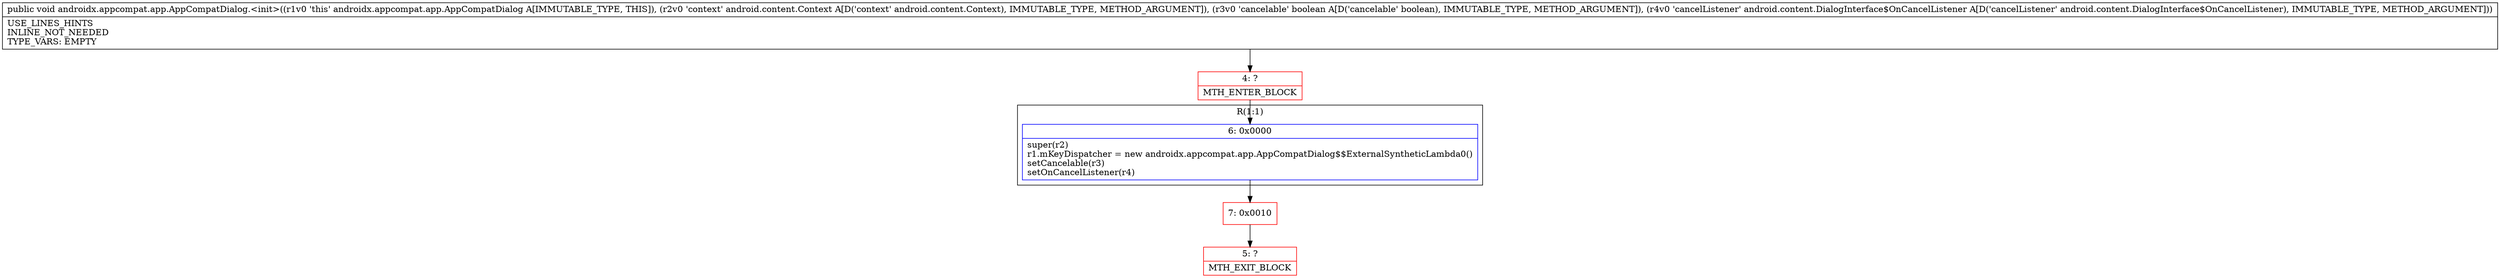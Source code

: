 digraph "CFG forandroidx.appcompat.app.AppCompatDialog.\<init\>(Landroid\/content\/Context;ZLandroid\/content\/DialogInterface$OnCancelListener;)V" {
subgraph cluster_Region_1079093255 {
label = "R(1:1)";
node [shape=record,color=blue];
Node_6 [shape=record,label="{6\:\ 0x0000|super(r2)\lr1.mKeyDispatcher = new androidx.appcompat.app.AppCompatDialog$$ExternalSyntheticLambda0()\lsetCancelable(r3)\lsetOnCancelListener(r4)\l}"];
}
Node_4 [shape=record,color=red,label="{4\:\ ?|MTH_ENTER_BLOCK\l}"];
Node_7 [shape=record,color=red,label="{7\:\ 0x0010}"];
Node_5 [shape=record,color=red,label="{5\:\ ?|MTH_EXIT_BLOCK\l}"];
MethodNode[shape=record,label="{public void androidx.appcompat.app.AppCompatDialog.\<init\>((r1v0 'this' androidx.appcompat.app.AppCompatDialog A[IMMUTABLE_TYPE, THIS]), (r2v0 'context' android.content.Context A[D('context' android.content.Context), IMMUTABLE_TYPE, METHOD_ARGUMENT]), (r3v0 'cancelable' boolean A[D('cancelable' boolean), IMMUTABLE_TYPE, METHOD_ARGUMENT]), (r4v0 'cancelListener' android.content.DialogInterface$OnCancelListener A[D('cancelListener' android.content.DialogInterface$OnCancelListener), IMMUTABLE_TYPE, METHOD_ARGUMENT]))  | USE_LINES_HINTS\lINLINE_NOT_NEEDED\lTYPE_VARS: EMPTY\l}"];
MethodNode -> Node_4;Node_6 -> Node_7;
Node_4 -> Node_6;
Node_7 -> Node_5;
}

